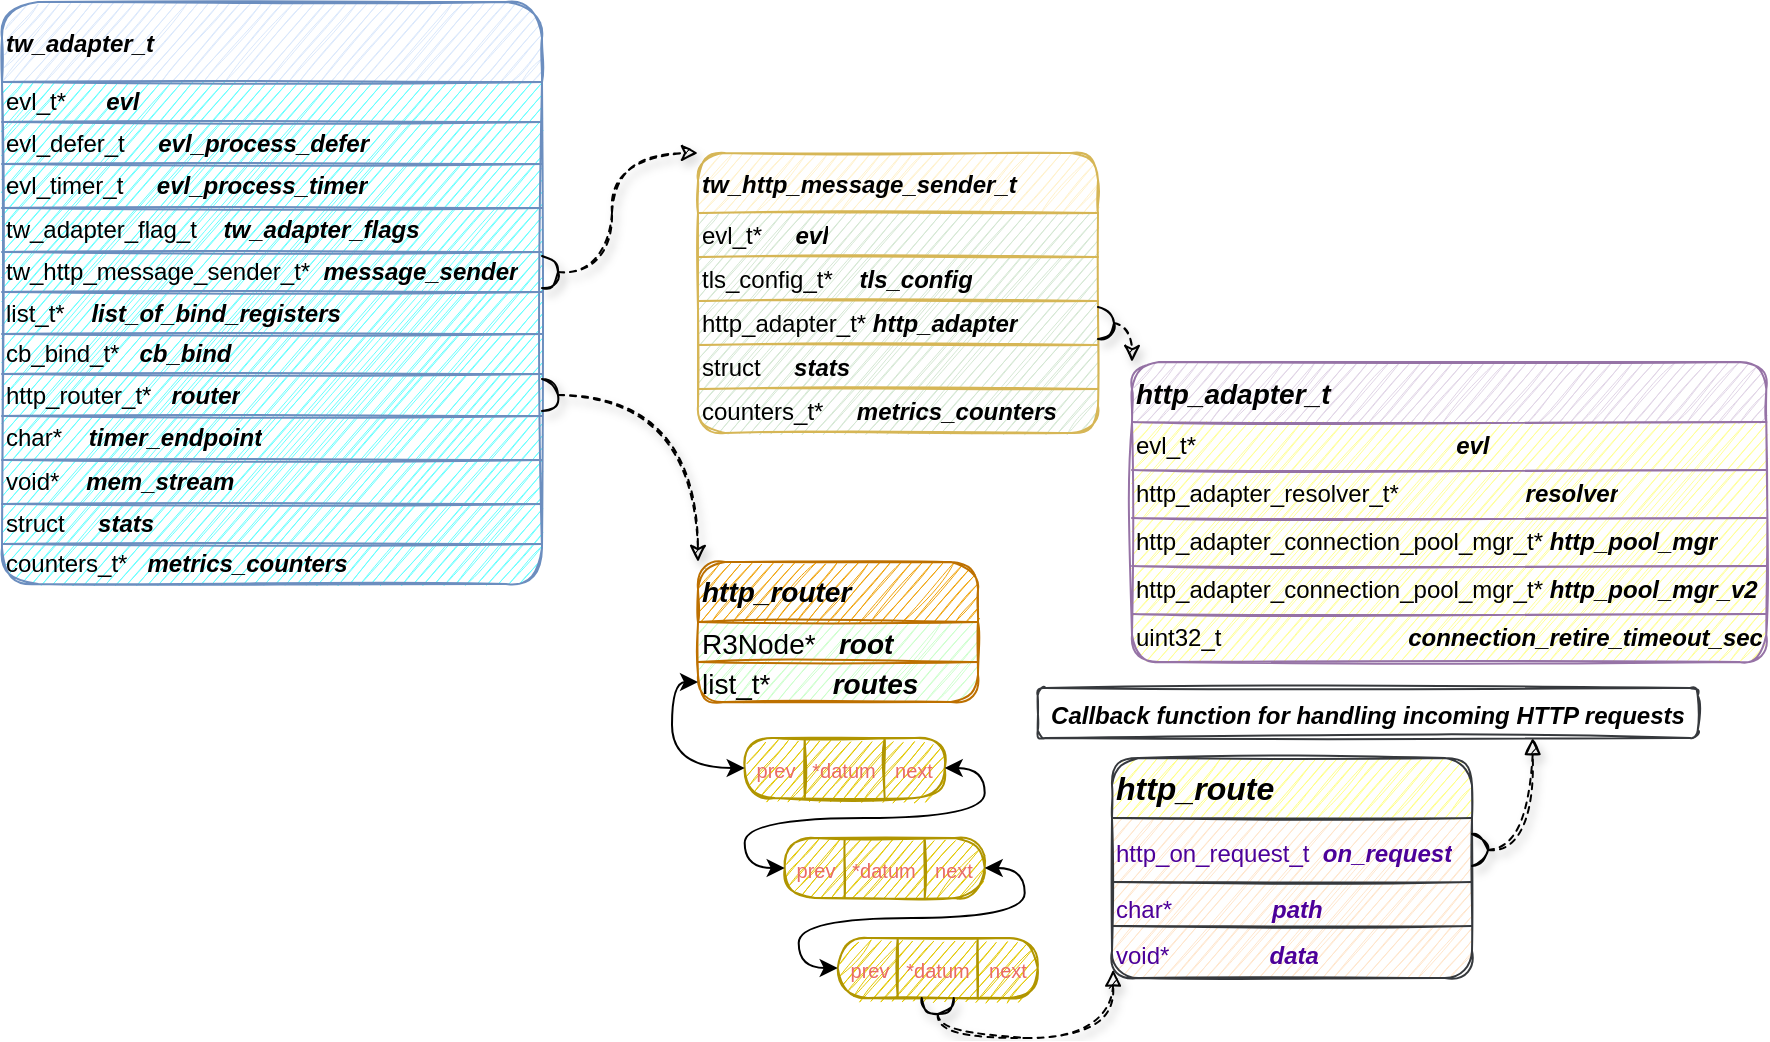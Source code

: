 <mxfile version="20.6.0" type="github">
  <diagram id="_lloRd4n5NZAt5_Do5u5" name="第 1 页">
    <mxGraphModel dx="1185" dy="635" grid="1" gridSize="10" guides="1" tooltips="1" connect="1" arrows="1" fold="1" page="1" pageScale="1" pageWidth="850" pageHeight="1100" math="0" shadow="0">
      <root>
        <mxCell id="0" />
        <mxCell id="1" parent="0" />
        <mxCell id="3KAAwCh_GaVrQStL4ofY-1" value="tw_adapter_t" style="shape=table;startSize=40;container=1;collapsible=0;childLayout=tableLayout;fillColor=#dae8fc;strokeColor=#6c8ebf;gradientColor=none;swimlaneFillColor=#66FFFF;rounded=1;sketch=1;align=left;fontStyle=3" vertex="1" parent="1">
          <mxGeometry x="155" y="100" width="270" height="291" as="geometry" />
        </mxCell>
        <mxCell id="3KAAwCh_GaVrQStL4ofY-2" value="" style="shape=tableRow;horizontal=0;startSize=0;swimlaneHead=0;swimlaneBody=0;top=0;left=0;bottom=0;right=0;collapsible=0;dropTarget=0;fillColor=none;points=[[0,0.5],[1,0.5]];portConstraint=eastwest;" vertex="1" parent="3KAAwCh_GaVrQStL4ofY-1">
          <mxGeometry y="40" width="270" height="20" as="geometry" />
        </mxCell>
        <mxCell id="3KAAwCh_GaVrQStL4ofY-3" value="evl_t* &lt;span style=&quot;white-space: pre;&quot;&gt;	&lt;/span&gt;&lt;span style=&quot;white-space: pre;&quot;&gt;	&lt;/span&gt;&lt;span style=&quot;white-space: pre;&quot;&gt;	&lt;/span&gt;&lt;span style=&quot;white-space: pre;&quot;&gt;	&lt;/span&gt;&lt;span style=&quot;white-space: pre;&quot;&gt;	&lt;/span&gt;&lt;b&gt;&lt;i&gt;evl&lt;/i&gt;&lt;/b&gt;" style="shape=partialRectangle;html=1;whiteSpace=wrap;connectable=0;overflow=hidden;fillColor=none;top=0;left=0;bottom=0;right=0;pointerEvents=1;align=left;" vertex="1" parent="3KAAwCh_GaVrQStL4ofY-2">
          <mxGeometry width="270" height="20" as="geometry">
            <mxRectangle width="270" height="20" as="alternateBounds" />
          </mxGeometry>
        </mxCell>
        <mxCell id="3KAAwCh_GaVrQStL4ofY-4" value="" style="shape=tableRow;horizontal=0;startSize=0;swimlaneHead=0;swimlaneBody=0;top=0;left=0;bottom=0;right=0;collapsible=0;dropTarget=0;fillColor=none;points=[[0,0.5],[1,0.5]];portConstraint=eastwest;" vertex="1" parent="3KAAwCh_GaVrQStL4ofY-1">
          <mxGeometry y="60" width="270" height="21" as="geometry" />
        </mxCell>
        <mxCell id="3KAAwCh_GaVrQStL4ofY-5" value="evl_defer_t &lt;span style=&quot;white-space: pre;&quot;&gt;	&lt;/span&gt;&lt;span style=&quot;white-space: pre;&quot;&gt;	&lt;/span&gt;&lt;span style=&quot;white-space: pre;&quot;&gt;	&lt;/span&gt;&lt;span style=&quot;white-space: pre;&quot;&gt;	&lt;/span&gt;&lt;b&gt;&lt;i&gt;evl_process_defer&lt;/i&gt;&lt;/b&gt;" style="shape=partialRectangle;html=1;whiteSpace=wrap;connectable=0;overflow=hidden;fillColor=none;top=0;left=0;bottom=0;right=0;pointerEvents=1;align=left;" vertex="1" parent="3KAAwCh_GaVrQStL4ofY-4">
          <mxGeometry width="270" height="21" as="geometry">
            <mxRectangle width="270" height="21" as="alternateBounds" />
          </mxGeometry>
        </mxCell>
        <mxCell id="3KAAwCh_GaVrQStL4ofY-6" value="" style="shape=tableRow;horizontal=0;startSize=0;swimlaneHead=0;swimlaneBody=0;top=0;left=0;bottom=0;right=0;collapsible=0;dropTarget=0;fillColor=none;points=[[0,0.5],[1,0.5]];portConstraint=eastwest;" vertex="1" parent="3KAAwCh_GaVrQStL4ofY-1">
          <mxGeometry y="81" width="270" height="22" as="geometry" />
        </mxCell>
        <mxCell id="3KAAwCh_GaVrQStL4ofY-7" value="evl_timer_t &lt;span style=&quot;white-space: pre;&quot;&gt;	&lt;/span&gt;&lt;span style=&quot;white-space: pre;&quot;&gt;	&lt;/span&gt;&lt;span style=&quot;white-space: pre;&quot;&gt;	&lt;/span&gt;&lt;span style=&quot;white-space: pre;&quot;&gt;	&lt;/span&gt;&lt;b&gt;&lt;i&gt;evl_process_timer&lt;/i&gt;&lt;/b&gt;" style="shape=partialRectangle;html=1;whiteSpace=wrap;connectable=0;overflow=hidden;fillColor=none;top=0;left=0;bottom=0;right=0;pointerEvents=1;align=left;" vertex="1" parent="3KAAwCh_GaVrQStL4ofY-6">
          <mxGeometry width="270" height="22" as="geometry">
            <mxRectangle width="270" height="22" as="alternateBounds" />
          </mxGeometry>
        </mxCell>
        <mxCell id="3KAAwCh_GaVrQStL4ofY-8" value="" style="shape=tableRow;horizontal=0;startSize=0;swimlaneHead=0;swimlaneBody=0;top=0;left=0;bottom=0;right=0;collapsible=0;dropTarget=0;fillColor=none;points=[[0,0.5],[1,0.5]];portConstraint=eastwest;" vertex="1" parent="3KAAwCh_GaVrQStL4ofY-1">
          <mxGeometry y="103" width="270" height="22" as="geometry" />
        </mxCell>
        <mxCell id="3KAAwCh_GaVrQStL4ofY-9" value="tw_adapter_flag_t &lt;span style=&quot;white-space: pre;&quot;&gt;	&lt;/span&gt;&lt;span style=&quot;white-space: pre;&quot;&gt;	&lt;/span&gt;&lt;span style=&quot;white-space: pre;&quot;&gt;	&lt;/span&gt;&lt;b&gt;&lt;i&gt;tw_adapter_flags&lt;/i&gt;&lt;/b&gt;" style="shape=partialRectangle;html=1;whiteSpace=wrap;connectable=0;overflow=hidden;fillColor=none;top=0;left=0;bottom=0;right=0;pointerEvents=1;align=left;" vertex="1" parent="3KAAwCh_GaVrQStL4ofY-8">
          <mxGeometry width="270" height="22" as="geometry">
            <mxRectangle width="270" height="22" as="alternateBounds" />
          </mxGeometry>
        </mxCell>
        <mxCell id="3KAAwCh_GaVrQStL4ofY-10" value="" style="shape=tableRow;horizontal=0;startSize=0;swimlaneHead=0;swimlaneBody=0;top=0;left=0;bottom=0;right=0;collapsible=0;dropTarget=0;fillColor=none;points=[[0,0.5],[1,0.5]];portConstraint=eastwest;" vertex="1" parent="3KAAwCh_GaVrQStL4ofY-1">
          <mxGeometry y="125" width="270" height="20" as="geometry" />
        </mxCell>
        <mxCell id="3KAAwCh_GaVrQStL4ofY-11" value="tw_http_message_sender_t*&amp;nbsp;&amp;nbsp;&lt;b&gt;&lt;i&gt;message_sender&lt;/i&gt;&lt;/b&gt;" style="shape=partialRectangle;html=1;whiteSpace=wrap;connectable=0;overflow=hidden;fillColor=none;top=0;left=0;bottom=0;right=0;pointerEvents=1;align=left;" vertex="1" parent="3KAAwCh_GaVrQStL4ofY-10">
          <mxGeometry width="270" height="20" as="geometry">
            <mxRectangle width="270" height="20" as="alternateBounds" />
          </mxGeometry>
        </mxCell>
        <mxCell id="3KAAwCh_GaVrQStL4ofY-12" value="" style="shape=tableRow;horizontal=0;startSize=0;swimlaneHead=0;swimlaneBody=0;top=0;left=0;bottom=0;right=0;collapsible=0;dropTarget=0;fillColor=none;points=[[0,0.5],[1,0.5]];portConstraint=eastwest;" vertex="1" parent="3KAAwCh_GaVrQStL4ofY-1">
          <mxGeometry y="145" width="270" height="21" as="geometry" />
        </mxCell>
        <mxCell id="3KAAwCh_GaVrQStL4ofY-13" value="list_t* &lt;span style=&quot;white-space: pre;&quot;&gt;	&lt;/span&gt;&lt;span style=&quot;white-space: pre;&quot;&gt;	&lt;/span&gt;&lt;span style=&quot;white-space: pre;&quot;&gt;	&lt;/span&gt;&lt;b&gt;&lt;i&gt;list_of_bind_registers&lt;/i&gt;&lt;/b&gt;" style="shape=partialRectangle;html=1;whiteSpace=wrap;connectable=0;overflow=hidden;fillColor=none;top=0;left=0;bottom=0;right=0;pointerEvents=1;align=left;" vertex="1" parent="3KAAwCh_GaVrQStL4ofY-12">
          <mxGeometry width="270" height="21" as="geometry">
            <mxRectangle width="270" height="21" as="alternateBounds" />
          </mxGeometry>
        </mxCell>
        <mxCell id="3KAAwCh_GaVrQStL4ofY-14" value="" style="shape=tableRow;horizontal=0;startSize=0;swimlaneHead=0;swimlaneBody=0;top=0;left=0;bottom=0;right=0;collapsible=0;dropTarget=0;fillColor=none;points=[[0,0.5],[1,0.5]];portConstraint=eastwest;" vertex="1" parent="3KAAwCh_GaVrQStL4ofY-1">
          <mxGeometry y="166" width="270" height="20" as="geometry" />
        </mxCell>
        <mxCell id="3KAAwCh_GaVrQStL4ofY-15" value="cb_bind_t* &lt;span style=&quot;white-space: pre;&quot;&gt;	&lt;/span&gt;&lt;span style=&quot;white-space: pre;&quot;&gt;	&lt;/span&gt;&lt;b&gt;&lt;i&gt;cb_bind&lt;/i&gt;&lt;/b&gt;" style="shape=partialRectangle;html=1;whiteSpace=wrap;connectable=0;overflow=hidden;fillColor=none;top=0;left=0;bottom=0;right=0;pointerEvents=1;align=left;" vertex="1" parent="3KAAwCh_GaVrQStL4ofY-14">
          <mxGeometry width="270" height="20" as="geometry">
            <mxRectangle width="270" height="20" as="alternateBounds" />
          </mxGeometry>
        </mxCell>
        <mxCell id="3KAAwCh_GaVrQStL4ofY-16" value="" style="shape=tableRow;horizontal=0;startSize=0;swimlaneHead=0;swimlaneBody=0;top=0;left=0;bottom=0;right=0;collapsible=0;dropTarget=0;fillColor=none;points=[[0,0.5],[1,0.5]];portConstraint=eastwest;" vertex="1" parent="3KAAwCh_GaVrQStL4ofY-1">
          <mxGeometry y="186" width="270" height="21" as="geometry" />
        </mxCell>
        <mxCell id="3KAAwCh_GaVrQStL4ofY-17" value="http_router_t*&lt;b&gt;&lt;i&gt; &lt;span style=&quot;white-space: pre;&quot;&gt;	&lt;/span&gt;&lt;span style=&quot;white-space: pre;&quot;&gt;	&lt;/span&gt;router&lt;/i&gt;&lt;/b&gt;" style="shape=partialRectangle;html=1;whiteSpace=wrap;connectable=0;overflow=hidden;fillColor=none;top=0;left=0;bottom=0;right=0;pointerEvents=1;align=left;" vertex="1" parent="3KAAwCh_GaVrQStL4ofY-16">
          <mxGeometry width="270" height="21" as="geometry">
            <mxRectangle width="270" height="21" as="alternateBounds" />
          </mxGeometry>
        </mxCell>
        <mxCell id="3KAAwCh_GaVrQStL4ofY-18" value="" style="shape=tableRow;horizontal=0;startSize=0;swimlaneHead=0;swimlaneBody=0;top=0;left=0;bottom=0;right=0;collapsible=0;dropTarget=0;fillColor=none;points=[[0,0.5],[1,0.5]];portConstraint=eastwest;" vertex="1" parent="3KAAwCh_GaVrQStL4ofY-1">
          <mxGeometry y="207" width="270" height="22" as="geometry" />
        </mxCell>
        <mxCell id="3KAAwCh_GaVrQStL4ofY-19" value="char* &lt;span style=&quot;white-space: pre;&quot;&gt;	&lt;/span&gt;&lt;span style=&quot;white-space: pre;&quot;&gt;	&lt;/span&gt;&lt;span style=&quot;white-space: pre;&quot;&gt;	&lt;/span&gt;&lt;b&gt;&lt;i&gt;timer_endpoint&lt;/i&gt;&lt;/b&gt;" style="shape=partialRectangle;html=1;whiteSpace=wrap;connectable=0;overflow=hidden;fillColor=none;top=0;left=0;bottom=0;right=0;pointerEvents=1;align=left;" vertex="1" parent="3KAAwCh_GaVrQStL4ofY-18">
          <mxGeometry width="270" height="22" as="geometry">
            <mxRectangle width="270" height="22" as="alternateBounds" />
          </mxGeometry>
        </mxCell>
        <mxCell id="3KAAwCh_GaVrQStL4ofY-20" value="" style="shape=tableRow;horizontal=0;startSize=0;swimlaneHead=0;swimlaneBody=0;top=0;left=0;bottom=0;right=0;collapsible=0;dropTarget=0;fillColor=none;points=[[0,0.5],[1,0.5]];portConstraint=eastwest;" vertex="1" parent="3KAAwCh_GaVrQStL4ofY-1">
          <mxGeometry y="229" width="270" height="22" as="geometry" />
        </mxCell>
        <mxCell id="3KAAwCh_GaVrQStL4ofY-21" value="void* &lt;span style=&quot;white-space: pre;&quot;&gt;	&lt;/span&gt;&lt;span style=&quot;white-space: pre;&quot;&gt;	&lt;/span&gt;&lt;span style=&quot;white-space: pre;&quot;&gt;	&lt;/span&gt;&lt;b&gt;&lt;i&gt;mem_stream&lt;/i&gt;&lt;/b&gt;" style="shape=partialRectangle;html=1;whiteSpace=wrap;connectable=0;overflow=hidden;fillColor=none;top=0;left=0;bottom=0;right=0;pointerEvents=1;align=left;" vertex="1" parent="3KAAwCh_GaVrQStL4ofY-20">
          <mxGeometry width="270" height="22" as="geometry">
            <mxRectangle width="270" height="22" as="alternateBounds" />
          </mxGeometry>
        </mxCell>
        <mxCell id="3KAAwCh_GaVrQStL4ofY-22" value="" style="shape=tableRow;horizontal=0;startSize=0;swimlaneHead=0;swimlaneBody=0;top=0;left=0;bottom=0;right=0;collapsible=0;dropTarget=0;fillColor=none;points=[[0,0.5],[1,0.5]];portConstraint=eastwest;" vertex="1" parent="3KAAwCh_GaVrQStL4ofY-1">
          <mxGeometry y="251" width="270" height="20" as="geometry" />
        </mxCell>
        <mxCell id="3KAAwCh_GaVrQStL4ofY-23" value="struct&amp;nbsp; &lt;span style=&quot;white-space: pre;&quot;&gt;	&lt;/span&gt;&lt;span style=&quot;white-space: pre;&quot;&gt;	&lt;/span&gt;&lt;span style=&quot;white-space: pre;&quot;&gt;	&lt;/span&gt;&lt;b&gt;&lt;i&gt;stats&lt;/i&gt;&lt;/b&gt;" style="shape=partialRectangle;html=1;whiteSpace=wrap;connectable=0;overflow=hidden;fillColor=none;top=0;left=0;bottom=0;right=0;pointerEvents=1;align=left;" vertex="1" parent="3KAAwCh_GaVrQStL4ofY-22">
          <mxGeometry width="270" height="20" as="geometry">
            <mxRectangle width="270" height="20" as="alternateBounds" />
          </mxGeometry>
        </mxCell>
        <mxCell id="3KAAwCh_GaVrQStL4ofY-24" style="shape=tableRow;horizontal=0;startSize=0;swimlaneHead=0;swimlaneBody=0;top=0;left=0;bottom=0;right=0;collapsible=0;dropTarget=0;fillColor=none;points=[[0,0.5],[1,0.5]];portConstraint=eastwest;" vertex="1" parent="3KAAwCh_GaVrQStL4ofY-1">
          <mxGeometry y="271" width="270" height="20" as="geometry" />
        </mxCell>
        <mxCell id="3KAAwCh_GaVrQStL4ofY-25" value="counters_t* &lt;span style=&quot;white-space: pre;&quot;&gt;	&lt;/span&gt;&lt;span style=&quot;white-space: pre;&quot;&gt;	&lt;/span&gt;&lt;b&gt;&lt;i&gt;metrics_counters&lt;/i&gt;&lt;/b&gt;" style="shape=partialRectangle;html=1;whiteSpace=wrap;connectable=0;overflow=hidden;fillColor=none;top=0;left=0;bottom=0;right=0;pointerEvents=1;align=left;" vertex="1" parent="3KAAwCh_GaVrQStL4ofY-24">
          <mxGeometry width="270" height="20" as="geometry">
            <mxRectangle width="270" height="20" as="alternateBounds" />
          </mxGeometry>
        </mxCell>
        <mxCell id="3KAAwCh_GaVrQStL4ofY-26" value="tw_http_message_sender_t" style="shape=table;startSize=30;container=1;collapsible=0;childLayout=tableLayout;rounded=1;sketch=1;fillColor=#fff2cc;strokeColor=#d6b656;swimlaneFillColor=#D5E8D4;align=left;fontStyle=3" vertex="1" parent="1">
          <mxGeometry x="503" y="175.5" width="200" height="140" as="geometry" />
        </mxCell>
        <mxCell id="3KAAwCh_GaVrQStL4ofY-27" value="" style="shape=tableRow;horizontal=0;startSize=0;swimlaneHead=0;swimlaneBody=0;top=0;left=0;bottom=0;right=0;collapsible=0;dropTarget=0;fillColor=none;points=[[0,0.5],[1,0.5]];portConstraint=eastwest;rounded=1;sketch=1;" vertex="1" parent="3KAAwCh_GaVrQStL4ofY-26">
          <mxGeometry y="30" width="200" height="22" as="geometry" />
        </mxCell>
        <mxCell id="3KAAwCh_GaVrQStL4ofY-28" value="evl_t* &lt;span style=&quot;white-space: pre;&quot;&gt;	&lt;/span&gt;&lt;span style=&quot;white-space: pre;&quot;&gt;	&lt;/span&gt;&amp;nbsp;&amp;nbsp;&lt;b&gt;&lt;i&gt;evl&lt;/i&gt;&lt;/b&gt;" style="shape=partialRectangle;html=1;whiteSpace=wrap;connectable=0;overflow=hidden;fillColor=none;top=0;left=0;bottom=0;right=0;pointerEvents=1;rounded=1;sketch=1;align=left;" vertex="1" parent="3KAAwCh_GaVrQStL4ofY-27">
          <mxGeometry width="200" height="22" as="geometry">
            <mxRectangle width="200" height="22" as="alternateBounds" />
          </mxGeometry>
        </mxCell>
        <mxCell id="3KAAwCh_GaVrQStL4ofY-29" value="" style="shape=tableRow;horizontal=0;startSize=0;swimlaneHead=0;swimlaneBody=0;top=0;left=0;bottom=0;right=0;collapsible=0;dropTarget=0;fillColor=none;points=[[0,0.5],[1,0.5]];portConstraint=eastwest;rounded=1;sketch=1;" vertex="1" parent="3KAAwCh_GaVrQStL4ofY-26">
          <mxGeometry y="52" width="200" height="22" as="geometry" />
        </mxCell>
        <mxCell id="3KAAwCh_GaVrQStL4ofY-30" value="tls_config_t* &lt;span style=&quot;white-space: pre;&quot;&gt;	&lt;/span&gt;&amp;nbsp;&amp;nbsp;&lt;b&gt;&lt;i&gt;tls_config&lt;/i&gt;&lt;/b&gt;" style="shape=partialRectangle;html=1;whiteSpace=wrap;connectable=0;overflow=hidden;fillColor=none;top=0;left=0;bottom=0;right=0;pointerEvents=1;rounded=1;sketch=1;align=left;" vertex="1" parent="3KAAwCh_GaVrQStL4ofY-29">
          <mxGeometry width="200" height="22" as="geometry">
            <mxRectangle width="200" height="22" as="alternateBounds" />
          </mxGeometry>
        </mxCell>
        <mxCell id="3KAAwCh_GaVrQStL4ofY-31" value="" style="shape=tableRow;horizontal=0;startSize=0;swimlaneHead=0;swimlaneBody=0;top=0;left=0;bottom=0;right=0;collapsible=0;dropTarget=0;fillColor=none;points=[[0,0.5],[1,0.5]];portConstraint=eastwest;rounded=1;sketch=1;" vertex="1" parent="3KAAwCh_GaVrQStL4ofY-26">
          <mxGeometry y="74" width="200" height="22" as="geometry" />
        </mxCell>
        <mxCell id="3KAAwCh_GaVrQStL4ofY-32" value="http_adapter_t* &lt;b&gt;&lt;i&gt;http_adapter&lt;/i&gt;&lt;/b&gt;" style="shape=partialRectangle;html=1;whiteSpace=wrap;connectable=0;overflow=hidden;fillColor=none;top=0;left=0;bottom=0;right=0;pointerEvents=1;rounded=1;sketch=1;align=left;" vertex="1" parent="3KAAwCh_GaVrQStL4ofY-31">
          <mxGeometry width="200" height="22" as="geometry">
            <mxRectangle width="200" height="22" as="alternateBounds" />
          </mxGeometry>
        </mxCell>
        <mxCell id="3KAAwCh_GaVrQStL4ofY-33" value="" style="shape=tableRow;horizontal=0;startSize=0;swimlaneHead=0;swimlaneBody=0;top=0;left=0;bottom=0;right=0;collapsible=0;dropTarget=0;fillColor=none;points=[[0,0.5],[1,0.5]];portConstraint=eastwest;rounded=1;sketch=1;" vertex="1" parent="3KAAwCh_GaVrQStL4ofY-26">
          <mxGeometry y="96" width="200" height="22" as="geometry" />
        </mxCell>
        <mxCell id="3KAAwCh_GaVrQStL4ofY-34" value="struct &lt;span style=&quot;white-space: pre;&quot;&gt;	&lt;/span&gt;&lt;span style=&quot;white-space: pre;&quot;&gt;	&lt;/span&gt;&amp;nbsp;&amp;nbsp;&lt;b&gt;&lt;i&gt;stats&lt;/i&gt;&lt;/b&gt;" style="shape=partialRectangle;html=1;whiteSpace=wrap;connectable=0;overflow=hidden;fillColor=none;top=0;left=0;bottom=0;right=0;pointerEvents=1;rounded=1;sketch=1;align=left;" vertex="1" parent="3KAAwCh_GaVrQStL4ofY-33">
          <mxGeometry width="200" height="22" as="geometry">
            <mxRectangle width="200" height="22" as="alternateBounds" />
          </mxGeometry>
        </mxCell>
        <mxCell id="3KAAwCh_GaVrQStL4ofY-35" value="" style="shape=tableRow;horizontal=0;startSize=0;swimlaneHead=0;swimlaneBody=0;top=0;left=0;bottom=0;right=0;collapsible=0;dropTarget=0;fillColor=none;points=[[0,0.5],[1,0.5]];portConstraint=eastwest;rounded=1;sketch=1;" vertex="1" parent="3KAAwCh_GaVrQStL4ofY-26">
          <mxGeometry y="118" width="200" height="22" as="geometry" />
        </mxCell>
        <mxCell id="3KAAwCh_GaVrQStL4ofY-36" value="counters_t* &lt;span style=&quot;white-space: pre;&quot;&gt;	&lt;/span&gt;&amp;nbsp; &amp;nbsp;&lt;b&gt;&lt;i&gt;metrics_counters&lt;/i&gt;&lt;/b&gt;" style="shape=partialRectangle;html=1;whiteSpace=wrap;connectable=0;overflow=hidden;fillColor=none;top=0;left=0;bottom=0;right=0;pointerEvents=1;rounded=1;sketch=1;align=left;" vertex="1" parent="3KAAwCh_GaVrQStL4ofY-35">
          <mxGeometry width="200" height="22" as="geometry">
            <mxRectangle width="200" height="22" as="alternateBounds" />
          </mxGeometry>
        </mxCell>
        <mxCell id="3KAAwCh_GaVrQStL4ofY-39" value="&lt;b&gt;&lt;i&gt;http_router&lt;/i&gt;&lt;/b&gt;" style="shape=table;startSize=30;container=1;collapsible=0;childLayout=tableLayout;rounded=1;shadow=0;dashed=0;labelBackgroundColor=none;sketch=1;fillStyle=auto;strokeColor=#BD7000;fontFamily=Helvetica;fontSize=14;fontColor=#000000;fillColor=#f0a30a;html=1;swimlaneFillColor=#CCFFCC;gradientDirection=west;align=left;swimlaneLine=1;" vertex="1" parent="1">
          <mxGeometry x="503" y="380" width="140" height="70" as="geometry" />
        </mxCell>
        <mxCell id="3KAAwCh_GaVrQStL4ofY-40" value="" style="shape=tableRow;horizontal=0;startSize=0;swimlaneHead=0;swimlaneBody=0;top=0;left=0;bottom=0;right=0;collapsible=0;dropTarget=0;fillColor=none;points=[[0,0.5],[1,0.5]];portConstraint=eastwest;rounded=1;shadow=0;dashed=0;labelBackgroundColor=none;sketch=0;fillStyle=cross-hatch;strokeColor=#ffffff;fontFamily=Helvetica;fontSize=14;fontColor=#3333FF;html=1;" vertex="1" parent="3KAAwCh_GaVrQStL4ofY-39">
          <mxGeometry y="30" width="140" height="20" as="geometry" />
        </mxCell>
        <mxCell id="3KAAwCh_GaVrQStL4ofY-41" value="&lt;font color=&quot;#000000&quot;&gt;R3Node*&amp;nbsp; &amp;nbsp;&lt;i&gt;&lt;b&gt;root&lt;/b&gt;&lt;/i&gt;&lt;/font&gt;" style="shape=partialRectangle;html=1;whiteSpace=wrap;connectable=0;overflow=hidden;fillColor=none;top=0;left=0;bottom=0;right=0;pointerEvents=1;rounded=1;shadow=0;dashed=0;labelBackgroundColor=none;sketch=0;fillStyle=cross-hatch;strokeColor=#ffffff;fontFamily=Helvetica;fontSize=14;fontColor=#3333FF;align=left;" vertex="1" parent="3KAAwCh_GaVrQStL4ofY-40">
          <mxGeometry width="140" height="20" as="geometry">
            <mxRectangle width="140" height="20" as="alternateBounds" />
          </mxGeometry>
        </mxCell>
        <mxCell id="3KAAwCh_GaVrQStL4ofY-42" value="" style="shape=tableRow;horizontal=0;startSize=0;swimlaneHead=0;swimlaneBody=0;top=0;left=0;bottom=0;right=0;collapsible=0;dropTarget=0;fillColor=none;points=[[0,0.5],[1,0.5]];portConstraint=eastwest;rounded=1;shadow=0;dashed=0;labelBackgroundColor=none;sketch=0;fillStyle=cross-hatch;strokeColor=#ffffff;fontFamily=Helvetica;fontSize=14;fontColor=#3333FF;html=1;" vertex="1" parent="3KAAwCh_GaVrQStL4ofY-39">
          <mxGeometry y="50" width="140" height="20" as="geometry" />
        </mxCell>
        <mxCell id="3KAAwCh_GaVrQStL4ofY-43" value="&lt;font color=&quot;#000000&quot;&gt;list_t*&amp;nbsp; &amp;nbsp; &amp;nbsp; &amp;nbsp; &lt;b&gt;&lt;i&gt;routes&lt;/i&gt;&lt;/b&gt;&lt;/font&gt;" style="shape=partialRectangle;html=1;whiteSpace=wrap;connectable=0;overflow=hidden;fillColor=none;top=0;left=0;bottom=0;right=0;pointerEvents=1;rounded=1;shadow=0;dashed=0;labelBackgroundColor=none;sketch=0;fillStyle=cross-hatch;strokeColor=#ffffff;fontFamily=Helvetica;fontSize=14;fontColor=#3333FF;align=left;" vertex="1" parent="3KAAwCh_GaVrQStL4ofY-42">
          <mxGeometry width="140" height="20" as="geometry">
            <mxRectangle width="140" height="20" as="alternateBounds" />
          </mxGeometry>
        </mxCell>
        <mxCell id="3KAAwCh_GaVrQStL4ofY-44" value="" style="group" vertex="1" connectable="0" parent="1">
          <mxGeometry x="526.35" y="468" width="146.5" height="130" as="geometry" />
        </mxCell>
        <mxCell id="3KAAwCh_GaVrQStL4ofY-45" value="" style="group;rounded=1;glass=0;sketch=1;shadow=0;" vertex="1" connectable="0" parent="3KAAwCh_GaVrQStL4ofY-44">
          <mxGeometry width="100" height="30" as="geometry" />
        </mxCell>
        <mxCell id="3KAAwCh_GaVrQStL4ofY-46" value="&lt;font color=&quot;#ea6b66&quot; style=&quot;font-size: 10px;&quot;&gt;*datum&lt;/font&gt;" style="shape=process;whiteSpace=wrap;html=1;backgroundOutline=1;rounded=1;shadow=0;dashed=0;labelBackgroundColor=none;sketch=1;fillStyle=auto;strokeColor=#B09500;fontFamily=Helvetica;fontSize=14;fontColor=#000000;fillColor=#e3c800;arcSize=50;size=0.3;" vertex="1" parent="3KAAwCh_GaVrQStL4ofY-45">
          <mxGeometry width="100" height="30" as="geometry" />
        </mxCell>
        <mxCell id="3KAAwCh_GaVrQStL4ofY-47" value="&lt;font color=&quot;#ea6b66&quot; style=&quot;font-size: 10px;&quot;&gt;prev&lt;/font&gt;" style="text;html=1;strokeColor=none;fillColor=none;align=center;verticalAlign=middle;whiteSpace=wrap;rounded=0;shadow=0;dashed=0;labelBackgroundColor=none;sketch=0;fillStyle=cross-hatch;fontFamily=Helvetica;fontSize=14;fontColor=#3333FF;" vertex="1" parent="3KAAwCh_GaVrQStL4ofY-45">
          <mxGeometry x="6" y="10" width="20" height="10" as="geometry" />
        </mxCell>
        <mxCell id="3KAAwCh_GaVrQStL4ofY-48" value="&lt;font color=&quot;#ea6b66&quot; style=&quot;font-size: 10px;&quot;&gt;next&lt;/font&gt;" style="text;html=1;strokeColor=none;fillColor=none;align=center;verticalAlign=middle;whiteSpace=wrap;rounded=0;shadow=0;dashed=0;labelBackgroundColor=none;sketch=0;fillStyle=cross-hatch;fontFamily=Helvetica;fontSize=14;fontColor=#3333FF;" vertex="1" parent="3KAAwCh_GaVrQStL4ofY-45">
          <mxGeometry x="75" y="10" width="20" height="10" as="geometry" />
        </mxCell>
        <mxCell id="3KAAwCh_GaVrQStL4ofY-49" value="" style="group" vertex="1" connectable="0" parent="3KAAwCh_GaVrQStL4ofY-44">
          <mxGeometry x="20" y="50" width="100" height="30" as="geometry" />
        </mxCell>
        <mxCell id="3KAAwCh_GaVrQStL4ofY-50" value="&lt;font color=&quot;#ea6b66&quot; style=&quot;font-size: 10px;&quot;&gt;*datum&lt;/font&gt;" style="shape=process;whiteSpace=wrap;html=1;backgroundOutline=1;rounded=1;shadow=0;dashed=0;labelBackgroundColor=none;sketch=1;fillStyle=auto;strokeColor=#B09500;fontFamily=Helvetica;fontSize=14;fontColor=#000000;fillColor=#e3c800;arcSize=50;size=0.3;" vertex="1" parent="3KAAwCh_GaVrQStL4ofY-49">
          <mxGeometry width="100" height="30" as="geometry" />
        </mxCell>
        <mxCell id="3KAAwCh_GaVrQStL4ofY-51" value="&lt;font color=&quot;#ea6b66&quot; style=&quot;font-size: 10px;&quot;&gt;prev&lt;/font&gt;" style="text;html=1;strokeColor=none;fillColor=none;align=center;verticalAlign=middle;whiteSpace=wrap;rounded=0;shadow=0;dashed=0;labelBackgroundColor=none;sketch=0;fillStyle=cross-hatch;fontFamily=Helvetica;fontSize=14;fontColor=#3333FF;" vertex="1" parent="3KAAwCh_GaVrQStL4ofY-49">
          <mxGeometry x="6" y="10" width="20" height="10" as="geometry" />
        </mxCell>
        <mxCell id="3KAAwCh_GaVrQStL4ofY-52" value="&lt;font color=&quot;#ea6b66&quot; style=&quot;font-size: 10px;&quot;&gt;next&lt;/font&gt;" style="text;html=1;strokeColor=none;fillColor=none;align=center;verticalAlign=middle;whiteSpace=wrap;rounded=0;shadow=0;dashed=0;labelBackgroundColor=none;sketch=0;fillStyle=cross-hatch;fontFamily=Helvetica;fontSize=14;fontColor=#3333FF;" vertex="1" parent="3KAAwCh_GaVrQStL4ofY-49">
          <mxGeometry x="75" y="10" width="20" height="10" as="geometry" />
        </mxCell>
        <mxCell id="3KAAwCh_GaVrQStL4ofY-53" value="" style="group" vertex="1" connectable="0" parent="3KAAwCh_GaVrQStL4ofY-44">
          <mxGeometry x="46.5" y="100" width="100" height="30" as="geometry" />
        </mxCell>
        <mxCell id="3KAAwCh_GaVrQStL4ofY-54" value="&lt;font color=&quot;#ea6b66&quot; style=&quot;font-size: 10px;&quot;&gt;*datum&lt;/font&gt;" style="shape=process;whiteSpace=wrap;html=1;backgroundOutline=1;rounded=1;shadow=0;dashed=0;labelBackgroundColor=none;sketch=1;fillStyle=auto;strokeColor=#B09500;fontFamily=Helvetica;fontSize=14;fontColor=#000000;fillColor=#e3c800;arcSize=50;size=0.3;" vertex="1" parent="3KAAwCh_GaVrQStL4ofY-53">
          <mxGeometry width="100" height="30" as="geometry" />
        </mxCell>
        <mxCell id="3KAAwCh_GaVrQStL4ofY-55" value="&lt;font color=&quot;#ea6b66&quot; style=&quot;font-size: 10px;&quot;&gt;prev&lt;/font&gt;" style="text;html=1;strokeColor=none;fillColor=none;align=center;verticalAlign=middle;whiteSpace=wrap;rounded=0;shadow=0;dashed=0;labelBackgroundColor=none;sketch=0;fillStyle=cross-hatch;fontFamily=Helvetica;fontSize=14;fontColor=#3333FF;" vertex="1" parent="3KAAwCh_GaVrQStL4ofY-53">
          <mxGeometry x="6" y="10" width="20" height="10" as="geometry" />
        </mxCell>
        <mxCell id="3KAAwCh_GaVrQStL4ofY-56" value="&lt;font color=&quot;#ea6b66&quot; style=&quot;font-size: 10px;&quot;&gt;next&lt;/font&gt;" style="text;html=1;strokeColor=none;fillColor=none;align=center;verticalAlign=middle;whiteSpace=wrap;rounded=0;shadow=0;dashed=0;labelBackgroundColor=none;sketch=0;fillStyle=cross-hatch;fontFamily=Helvetica;fontSize=14;fontColor=#3333FF;" vertex="1" parent="3KAAwCh_GaVrQStL4ofY-53">
          <mxGeometry x="75" y="10" width="20" height="10" as="geometry" />
        </mxCell>
        <mxCell id="3KAAwCh_GaVrQStL4ofY-57" style="edgeStyle=orthogonalEdgeStyle;orthogonalLoop=1;jettySize=auto;html=1;exitX=1;exitY=0.5;exitDx=0;exitDy=0;entryX=0;entryY=0.5;entryDx=0;entryDy=0;fontFamily=Helvetica;fontSize=10;fontColor=#EA6B66;curved=1;startArrow=classic;startFill=1;" edge="1" parent="3KAAwCh_GaVrQStL4ofY-44" source="3KAAwCh_GaVrQStL4ofY-46" target="3KAAwCh_GaVrQStL4ofY-50">
          <mxGeometry relative="1" as="geometry">
            <Array as="points">
              <mxPoint x="120" y="15" />
              <mxPoint x="120" y="40" />
              <mxPoint y="40" />
              <mxPoint y="65" />
            </Array>
          </mxGeometry>
        </mxCell>
        <mxCell id="3KAAwCh_GaVrQStL4ofY-58" style="edgeStyle=orthogonalEdgeStyle;curved=1;orthogonalLoop=1;jettySize=auto;html=1;exitX=1;exitY=0.5;exitDx=0;exitDy=0;entryX=0;entryY=0.5;entryDx=0;entryDy=0;fontFamily=Helvetica;fontSize=10;fontColor=#EA6B66;startArrow=classic;startFill=1;" edge="1" parent="3KAAwCh_GaVrQStL4ofY-44" source="3KAAwCh_GaVrQStL4ofY-50" target="3KAAwCh_GaVrQStL4ofY-54">
          <mxGeometry relative="1" as="geometry">
            <Array as="points">
              <mxPoint x="140" y="65" />
              <mxPoint x="140" y="90" />
              <mxPoint x="27" y="90" />
              <mxPoint x="27" y="115" />
            </Array>
          </mxGeometry>
        </mxCell>
        <mxCell id="3KAAwCh_GaVrQStL4ofY-59" style="edgeStyle=orthogonalEdgeStyle;curved=1;orthogonalLoop=1;jettySize=auto;html=1;exitX=0;exitY=0.5;exitDx=0;exitDy=0;entryX=0;entryY=0.5;entryDx=0;entryDy=0;fontFamily=Helvetica;fontSize=10;fontColor=#EA6B66;startArrow=classic;startFill=1;endArrow=classic;endFill=1;" edge="1" parent="1" source="3KAAwCh_GaVrQStL4ofY-42" target="3KAAwCh_GaVrQStL4ofY-46">
          <mxGeometry relative="1" as="geometry">
            <Array as="points">
              <mxPoint x="490" y="440" />
              <mxPoint x="490" y="483" />
            </Array>
          </mxGeometry>
        </mxCell>
        <mxCell id="3KAAwCh_GaVrQStL4ofY-60" value="&lt;b&gt;&lt;i&gt;http_route&lt;/i&gt;&lt;/b&gt;" style="shape=table;startSize=30;container=1;collapsible=0;childLayout=tableLayout;rounded=1;shadow=0;dashed=0;labelBackgroundColor=none;sketch=1;fillStyle=auto;strokeColor=#36393d;fontFamily=Helvetica;fontSize=16;fillColor=#ffff88;html=1;swimlaneFillColor=#FFE6CC;align=left;" vertex="1" parent="1">
          <mxGeometry x="710" y="478" width="180" height="110" as="geometry" />
        </mxCell>
        <mxCell id="3KAAwCh_GaVrQStL4ofY-61" value="" style="shape=tableRow;horizontal=0;startSize=0;swimlaneHead=0;swimlaneBody=0;top=0;left=0;bottom=0;right=0;collapsible=0;dropTarget=0;fillColor=none;points=[[0,0.5],[1,0.5]];portConstraint=eastwest;rounded=1;shadow=0;dashed=0;labelBackgroundColor=none;sketch=0;fillStyle=cross-hatch;strokeColor=#ffffff;fontFamily=Helvetica;fontSize=16;fontColor=#4C0099;html=1;" vertex="1" parent="3KAAwCh_GaVrQStL4ofY-60">
          <mxGeometry y="30" width="180" height="32" as="geometry" />
        </mxCell>
        <mxCell id="3KAAwCh_GaVrQStL4ofY-62" value="&lt;font style=&quot;font-size: 12px;&quot;&gt;http_on_request_t&amp;nbsp;&amp;nbsp;&lt;b&gt;&lt;i&gt;on_request&lt;/i&gt;&lt;/b&gt;&lt;/font&gt;" style="shape=partialRectangle;html=1;whiteSpace=wrap;connectable=0;overflow=hidden;fillColor=none;top=0;left=0;bottom=0;right=0;pointerEvents=1;rounded=1;shadow=0;dashed=0;labelBackgroundColor=none;sketch=0;fillStyle=cross-hatch;strokeColor=#ffffff;fontFamily=Helvetica;fontSize=16;fontColor=#4C0099;align=left;" vertex="1" parent="3KAAwCh_GaVrQStL4ofY-61">
          <mxGeometry width="180" height="32" as="geometry">
            <mxRectangle width="180" height="32" as="alternateBounds" />
          </mxGeometry>
        </mxCell>
        <mxCell id="3KAAwCh_GaVrQStL4ofY-63" value="" style="shape=tableRow;horizontal=0;startSize=0;swimlaneHead=0;swimlaneBody=0;top=0;left=0;bottom=0;right=0;collapsible=0;dropTarget=0;fillColor=none;points=[[0,0.5],[1,0.5]];portConstraint=eastwest;rounded=1;shadow=0;dashed=0;labelBackgroundColor=none;sketch=0;fillStyle=cross-hatch;strokeColor=#ffffff;fontFamily=Helvetica;fontSize=16;fontColor=#4C0099;html=1;" vertex="1" parent="3KAAwCh_GaVrQStL4ofY-60">
          <mxGeometry y="62" width="180" height="22" as="geometry" />
        </mxCell>
        <mxCell id="3KAAwCh_GaVrQStL4ofY-64" value="&lt;font style=&quot;font-size: 12px;&quot;&gt;char*&amp;nbsp; &amp;nbsp; &amp;nbsp; &amp;nbsp; &amp;nbsp; &amp;nbsp; &amp;nbsp;&lt;span style=&quot;white-space: pre;&quot;&gt;	&lt;/span&gt;&lt;span style=&quot;white-space: pre;&quot;&gt;	&lt;/span&gt;&lt;b&gt;&lt;i&gt;path&lt;/i&gt;&lt;/b&gt;&lt;/font&gt;" style="shape=partialRectangle;html=1;whiteSpace=wrap;connectable=0;overflow=hidden;fillColor=none;top=0;left=0;bottom=0;right=0;pointerEvents=1;rounded=1;shadow=0;dashed=0;labelBackgroundColor=none;sketch=0;fillStyle=cross-hatch;strokeColor=#ffffff;fontFamily=Helvetica;fontSize=16;fontColor=#4C0099;align=left;" vertex="1" parent="3KAAwCh_GaVrQStL4ofY-63">
          <mxGeometry width="180" height="22" as="geometry">
            <mxRectangle width="180" height="22" as="alternateBounds" />
          </mxGeometry>
        </mxCell>
        <mxCell id="3KAAwCh_GaVrQStL4ofY-65" value="" style="shape=tableRow;horizontal=0;startSize=0;swimlaneHead=0;swimlaneBody=0;top=0;left=0;bottom=0;right=0;collapsible=0;dropTarget=0;fillColor=none;points=[[0,0.5],[1,0.5]];portConstraint=eastwest;rounded=1;shadow=0;dashed=0;labelBackgroundColor=none;sketch=0;fillStyle=cross-hatch;strokeColor=#ffffff;fontFamily=Helvetica;fontSize=16;fontColor=#4C0099;html=1;" vertex="1" parent="3KAAwCh_GaVrQStL4ofY-60">
          <mxGeometry y="84" width="180" height="26" as="geometry" />
        </mxCell>
        <mxCell id="3KAAwCh_GaVrQStL4ofY-66" value="&lt;font style=&quot;font-size: 12px;&quot;&gt;void*&amp;nbsp; &amp;nbsp; &amp;nbsp; &amp;nbsp; &amp;nbsp; &amp;nbsp; &lt;b&gt;&lt;i&gt;&lt;font style=&quot;font-size: 12px;&quot;&gt;&amp;nbsp;&lt;span style=&quot;white-space: pre;&quot;&gt;	&lt;/span&gt;&lt;span style=&quot;white-space: pre;&quot;&gt;	&lt;/span&gt;data&lt;/font&gt;&lt;/i&gt;&lt;/b&gt;&lt;/font&gt;" style="shape=partialRectangle;html=1;whiteSpace=wrap;connectable=0;overflow=hidden;fillColor=none;top=0;left=0;bottom=0;right=0;pointerEvents=1;rounded=1;shadow=0;dashed=0;labelBackgroundColor=none;sketch=0;fillStyle=cross-hatch;strokeColor=#ffffff;fontFamily=Helvetica;fontSize=16;fontColor=#4C0099;align=left;" vertex="1" parent="3KAAwCh_GaVrQStL4ofY-65">
          <mxGeometry width="180" height="26" as="geometry">
            <mxRectangle width="180" height="26" as="alternateBounds" />
          </mxGeometry>
        </mxCell>
        <mxCell id="3KAAwCh_GaVrQStL4ofY-67" style="edgeStyle=elbowEdgeStyle;curved=1;sketch=1;orthogonalLoop=1;jettySize=auto;elbow=vertical;html=1;exitX=0.5;exitY=1;exitDx=0;exitDy=0;entryX=0.003;entryY=0.838;entryDx=0;entryDy=0;shadow=1;dashed=1;strokeColor=#000000;strokeWidth=1;fontFamily=Helvetica;fontSize=12;fontColor=#4C0099;startArrow=halfCircle;startFill=0;endArrow=block;endFill=1;entryPerimeter=0;" edge="1" parent="1" source="3KAAwCh_GaVrQStL4ofY-54" target="3KAAwCh_GaVrQStL4ofY-65">
          <mxGeometry relative="1" as="geometry">
            <Array as="points">
              <mxPoint x="670" y="618" />
            </Array>
          </mxGeometry>
        </mxCell>
        <mxCell id="3KAAwCh_GaVrQStL4ofY-68" value="&lt;i&gt;&lt;b&gt;Callback function for handling incoming HTTP requests&lt;/b&gt;&lt;/i&gt;" style="text;whiteSpace=wrap;html=1;fontSize=12;fontFamily=Helvetica;align=center;fillColor=default;strokeColor=#36393d;sketch=1;glass=0;rounded=1;fillStyle=cross-hatch;" vertex="1" parent="1">
          <mxGeometry x="672.85" y="443" width="330" height="25" as="geometry" />
        </mxCell>
        <mxCell id="3KAAwCh_GaVrQStL4ofY-69" style="edgeStyle=elbowEdgeStyle;curved=1;sketch=1;orthogonalLoop=1;jettySize=auto;elbow=vertical;html=1;exitX=1;exitY=0.5;exitDx=0;exitDy=0;entryX=0.75;entryY=1;entryDx=0;entryDy=0;shadow=1;dashed=1;strokeColor=#000000;strokeWidth=1;fontFamily=Helvetica;fontSize=12;fontColor=#4C0099;startArrow=halfCircle;startFill=0;endArrow=block;endFill=1;" edge="1" parent="1" source="3KAAwCh_GaVrQStL4ofY-61" target="3KAAwCh_GaVrQStL4ofY-68">
          <mxGeometry relative="1" as="geometry">
            <Array as="points">
              <mxPoint x="920" y="524" />
            </Array>
          </mxGeometry>
        </mxCell>
        <mxCell id="3KAAwCh_GaVrQStL4ofY-70" style="edgeStyle=orthogonalEdgeStyle;curved=1;sketch=1;orthogonalLoop=1;jettySize=auto;html=1;exitX=1;exitY=0.5;exitDx=0;exitDy=0;entryX=0;entryY=0;entryDx=0;entryDy=0;shadow=1;dashed=1;startArrow=halfCircle;startFill=0;" edge="1" parent="1" source="3KAAwCh_GaVrQStL4ofY-16" target="3KAAwCh_GaVrQStL4ofY-39">
          <mxGeometry relative="1" as="geometry" />
        </mxCell>
        <mxCell id="3KAAwCh_GaVrQStL4ofY-71" style="edgeStyle=orthogonalEdgeStyle;curved=1;sketch=1;orthogonalLoop=1;jettySize=auto;html=1;exitX=1;exitY=0.5;exitDx=0;exitDy=0;entryX=0;entryY=0;entryDx=0;entryDy=0;shadow=1;dashed=1;startArrow=halfCircle;startFill=0;" edge="1" parent="1" source="3KAAwCh_GaVrQStL4ofY-10" target="3KAAwCh_GaVrQStL4ofY-26">
          <mxGeometry relative="1" as="geometry">
            <Array as="points">
              <mxPoint x="460" y="235" />
              <mxPoint x="460" y="176" />
            </Array>
          </mxGeometry>
        </mxCell>
        <mxCell id="3KAAwCh_GaVrQStL4ofY-72" value="http_adapter_t" style="shape=table;startSize=30;container=1;collapsible=0;childLayout=tableLayout;rounded=1;sketch=1;fillColor=#e1d5e7;strokeColor=#9673a6;align=left;fontStyle=3;fontSize=14;swimlaneFillColor=#FFFF99;" vertex="1" parent="1">
          <mxGeometry x="720" y="280" width="317.15" height="150" as="geometry" />
        </mxCell>
        <mxCell id="3KAAwCh_GaVrQStL4ofY-73" value="" style="shape=tableRow;horizontal=0;startSize=0;swimlaneHead=0;swimlaneBody=0;top=0;left=0;bottom=0;right=0;collapsible=0;dropTarget=0;fillColor=none;points=[[0,0.5],[1,0.5]];portConstraint=eastwest;rounded=1;sketch=1;" vertex="1" parent="3KAAwCh_GaVrQStL4ofY-72">
          <mxGeometry y="30" width="317.15" height="24" as="geometry" />
        </mxCell>
        <mxCell id="3KAAwCh_GaVrQStL4ofY-74" value="evl_t*&amp;nbsp; &amp;nbsp; &amp;nbsp; &amp;nbsp; &amp;nbsp; &amp;nbsp; &amp;nbsp; &amp;nbsp; &amp;nbsp; &amp;nbsp; &amp;nbsp; &amp;nbsp; &amp;nbsp; &amp;nbsp; &amp;nbsp;&lt;b&gt;&lt;i&gt; &lt;span style=&quot;white-space: pre;&quot;&gt;	&lt;/span&gt;&lt;span style=&quot;white-space: pre;&quot;&gt;	&lt;/span&gt;&lt;span style=&quot;white-space: pre;&quot;&gt;	&lt;/span&gt;&amp;nbsp; &amp;nbsp; &amp;nbsp; evl&lt;/i&gt;&lt;/b&gt;" style="shape=partialRectangle;html=1;whiteSpace=wrap;connectable=0;overflow=hidden;fillColor=none;top=0;left=0;bottom=0;right=0;pointerEvents=1;rounded=1;sketch=1;align=left;" vertex="1" parent="3KAAwCh_GaVrQStL4ofY-73">
          <mxGeometry width="317" height="24" as="geometry">
            <mxRectangle width="317" height="24" as="alternateBounds" />
          </mxGeometry>
        </mxCell>
        <mxCell id="3KAAwCh_GaVrQStL4ofY-75" value="" style="shape=tableRow;horizontal=0;startSize=0;swimlaneHead=0;swimlaneBody=0;top=0;left=0;bottom=0;right=0;collapsible=0;dropTarget=0;fillColor=none;points=[[0,0.5],[1,0.5]];portConstraint=eastwest;rounded=1;sketch=1;" vertex="1" parent="3KAAwCh_GaVrQStL4ofY-72">
          <mxGeometry y="54" width="317.15" height="24" as="geometry" />
        </mxCell>
        <mxCell id="3KAAwCh_GaVrQStL4ofY-76" value="http_adapter_resolver_t*&amp;nbsp; &amp;nbsp; &amp;nbsp; &amp;nbsp; &amp;nbsp; &amp;nbsp;&lt;b&gt;&lt;i&gt; &lt;span style=&quot;white-space: pre;&quot;&gt;	&lt;/span&gt;&amp;nbsp; &amp;nbsp; &amp;nbsp; resolver&lt;/i&gt;&lt;/b&gt;" style="shape=partialRectangle;html=1;whiteSpace=wrap;connectable=0;overflow=hidden;fillColor=none;top=0;left=0;bottom=0;right=0;pointerEvents=1;rounded=1;sketch=1;align=left;" vertex="1" parent="3KAAwCh_GaVrQStL4ofY-75">
          <mxGeometry width="317" height="24" as="geometry">
            <mxRectangle width="317" height="24" as="alternateBounds" />
          </mxGeometry>
        </mxCell>
        <mxCell id="3KAAwCh_GaVrQStL4ofY-77" value="" style="shape=tableRow;horizontal=0;startSize=0;swimlaneHead=0;swimlaneBody=0;top=0;left=0;bottom=0;right=0;collapsible=0;dropTarget=0;fillColor=none;points=[[0,0.5],[1,0.5]];portConstraint=eastwest;rounded=1;sketch=1;" vertex="1" parent="3KAAwCh_GaVrQStL4ofY-72">
          <mxGeometry y="78" width="317.15" height="24" as="geometry" />
        </mxCell>
        <mxCell id="3KAAwCh_GaVrQStL4ofY-78" value="http_adapter_connection_pool_mgr_t* &lt;b&gt;&lt;i&gt;http_pool_mgr&lt;/i&gt;&lt;/b&gt;" style="shape=partialRectangle;html=1;whiteSpace=wrap;connectable=0;overflow=hidden;fillColor=none;top=0;left=0;bottom=0;right=0;pointerEvents=1;rounded=1;sketch=1;align=left;" vertex="1" parent="3KAAwCh_GaVrQStL4ofY-77">
          <mxGeometry width="317" height="24" as="geometry">
            <mxRectangle width="317" height="24" as="alternateBounds" />
          </mxGeometry>
        </mxCell>
        <mxCell id="3KAAwCh_GaVrQStL4ofY-79" value="" style="shape=tableRow;horizontal=0;startSize=0;swimlaneHead=0;swimlaneBody=0;top=0;left=0;bottom=0;right=0;collapsible=0;dropTarget=0;fillColor=none;points=[[0,0.5],[1,0.5]];portConstraint=eastwest;rounded=1;sketch=1;" vertex="1" parent="3KAAwCh_GaVrQStL4ofY-72">
          <mxGeometry y="102" width="317.15" height="24" as="geometry" />
        </mxCell>
        <mxCell id="3KAAwCh_GaVrQStL4ofY-80" value="http_adapter_connection_pool_mgr_t* &lt;b&gt;&lt;i&gt;http_pool_mgr_v2&lt;/i&gt;&lt;/b&gt;" style="shape=partialRectangle;html=1;whiteSpace=wrap;connectable=0;overflow=hidden;fillColor=none;top=0;left=0;bottom=0;right=0;pointerEvents=1;rounded=1;sketch=1;align=left;" vertex="1" parent="3KAAwCh_GaVrQStL4ofY-79">
          <mxGeometry width="317" height="24" as="geometry">
            <mxRectangle width="317" height="24" as="alternateBounds" />
          </mxGeometry>
        </mxCell>
        <mxCell id="3KAAwCh_GaVrQStL4ofY-81" value="" style="shape=tableRow;horizontal=0;startSize=0;swimlaneHead=0;swimlaneBody=0;top=0;left=0;bottom=0;right=0;collapsible=0;dropTarget=0;fillColor=none;points=[[0,0.5],[1,0.5]];portConstraint=eastwest;rounded=1;sketch=1;" vertex="1" parent="3KAAwCh_GaVrQStL4ofY-72">
          <mxGeometry y="126" width="317.15" height="24" as="geometry" />
        </mxCell>
        <mxCell id="3KAAwCh_GaVrQStL4ofY-82" value="uint32_t&amp;nbsp; &amp;nbsp; &amp;nbsp; &amp;nbsp; &amp;nbsp; &amp;nbsp; &amp;nbsp; &amp;nbsp; &amp;nbsp; &amp;nbsp; &amp;nbsp; &amp;nbsp; &amp;nbsp; &amp;nbsp;&lt;b&gt;&lt;i&gt; connection_retire_timeout_sec&lt;/i&gt;&lt;/b&gt;" style="shape=partialRectangle;html=1;whiteSpace=wrap;connectable=0;overflow=hidden;fillColor=none;top=0;left=0;bottom=0;right=0;pointerEvents=1;rounded=1;sketch=1;align=left;" vertex="1" parent="3KAAwCh_GaVrQStL4ofY-81">
          <mxGeometry width="317" height="24" as="geometry">
            <mxRectangle width="317" height="24" as="alternateBounds" />
          </mxGeometry>
        </mxCell>
        <mxCell id="3KAAwCh_GaVrQStL4ofY-83" style="edgeStyle=orthogonalEdgeStyle;curved=1;sketch=1;orthogonalLoop=1;jettySize=auto;html=1;exitX=1;exitY=0.5;exitDx=0;exitDy=0;entryX=0;entryY=0;entryDx=0;entryDy=0;shadow=1;dashed=1;strokeWidth=1;fontSize=16;startArrow=halfCircle;startFill=0;" edge="1" parent="1" source="3KAAwCh_GaVrQStL4ofY-31" target="3KAAwCh_GaVrQStL4ofY-72">
          <mxGeometry relative="1" as="geometry" />
        </mxCell>
      </root>
    </mxGraphModel>
  </diagram>
</mxfile>
